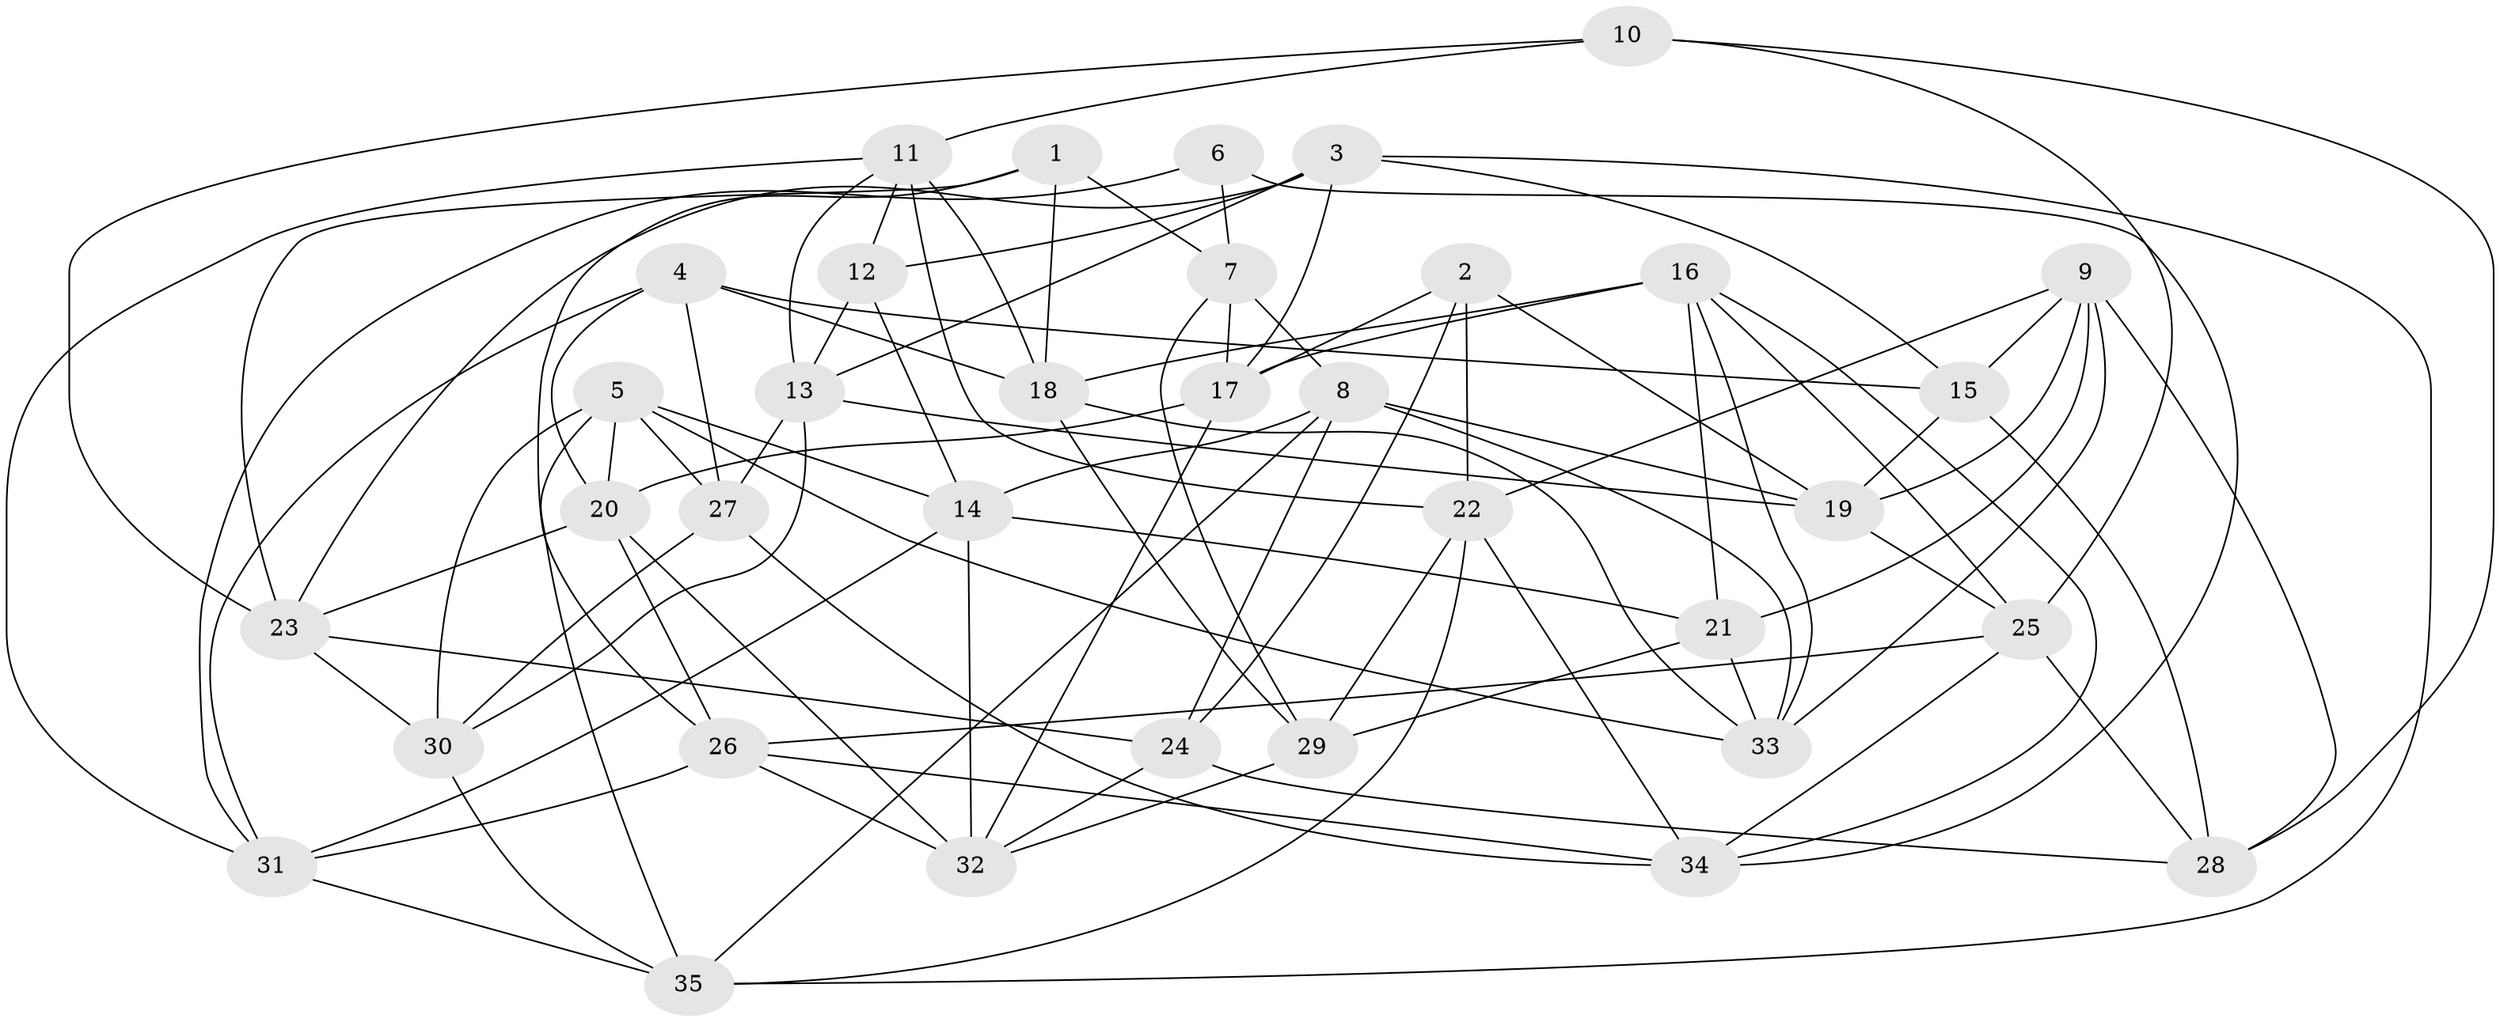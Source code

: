 // original degree distribution, {4: 1.0}
// Generated by graph-tools (version 1.1) at 2025/27/03/09/25 03:27:02]
// undirected, 35 vertices, 95 edges
graph export_dot {
graph [start="1"]
  node [color=gray90,style=filled];
  1;
  2;
  3;
  4;
  5;
  6;
  7;
  8;
  9;
  10;
  11;
  12;
  13;
  14;
  15;
  16;
  17;
  18;
  19;
  20;
  21;
  22;
  23;
  24;
  25;
  26;
  27;
  28;
  29;
  30;
  31;
  32;
  33;
  34;
  35;
  1 -- 7 [weight=1.0];
  1 -- 18 [weight=1.0];
  1 -- 23 [weight=1.0];
  1 -- 26 [weight=1.0];
  2 -- 17 [weight=1.0];
  2 -- 19 [weight=1.0];
  2 -- 22 [weight=1.0];
  2 -- 24 [weight=1.0];
  3 -- 12 [weight=1.0];
  3 -- 13 [weight=1.0];
  3 -- 15 [weight=1.0];
  3 -- 17 [weight=1.0];
  3 -- 23 [weight=1.0];
  3 -- 35 [weight=1.0];
  4 -- 15 [weight=2.0];
  4 -- 18 [weight=1.0];
  4 -- 20 [weight=1.0];
  4 -- 27 [weight=1.0];
  4 -- 31 [weight=1.0];
  5 -- 14 [weight=1.0];
  5 -- 20 [weight=1.0];
  5 -- 27 [weight=1.0];
  5 -- 30 [weight=1.0];
  5 -- 33 [weight=1.0];
  5 -- 35 [weight=1.0];
  6 -- 7 [weight=2.0];
  6 -- 31 [weight=1.0];
  6 -- 34 [weight=1.0];
  7 -- 8 [weight=1.0];
  7 -- 17 [weight=1.0];
  7 -- 29 [weight=1.0];
  8 -- 14 [weight=1.0];
  8 -- 19 [weight=1.0];
  8 -- 24 [weight=1.0];
  8 -- 33 [weight=1.0];
  8 -- 35 [weight=1.0];
  9 -- 15 [weight=1.0];
  9 -- 19 [weight=1.0];
  9 -- 21 [weight=1.0];
  9 -- 22 [weight=1.0];
  9 -- 28 [weight=1.0];
  9 -- 33 [weight=1.0];
  10 -- 11 [weight=1.0];
  10 -- 23 [weight=1.0];
  10 -- 25 [weight=1.0];
  10 -- 28 [weight=1.0];
  11 -- 12 [weight=1.0];
  11 -- 13 [weight=1.0];
  11 -- 18 [weight=1.0];
  11 -- 22 [weight=1.0];
  11 -- 31 [weight=1.0];
  12 -- 13 [weight=1.0];
  12 -- 14 [weight=1.0];
  13 -- 19 [weight=1.0];
  13 -- 27 [weight=1.0];
  13 -- 30 [weight=1.0];
  14 -- 21 [weight=1.0];
  14 -- 31 [weight=1.0];
  14 -- 32 [weight=1.0];
  15 -- 19 [weight=1.0];
  15 -- 28 [weight=1.0];
  16 -- 17 [weight=1.0];
  16 -- 18 [weight=1.0];
  16 -- 21 [weight=1.0];
  16 -- 25 [weight=1.0];
  16 -- 33 [weight=1.0];
  16 -- 34 [weight=1.0];
  17 -- 20 [weight=1.0];
  17 -- 32 [weight=1.0];
  18 -- 29 [weight=1.0];
  18 -- 33 [weight=1.0];
  19 -- 25 [weight=1.0];
  20 -- 23 [weight=1.0];
  20 -- 26 [weight=1.0];
  20 -- 32 [weight=1.0];
  21 -- 29 [weight=2.0];
  21 -- 33 [weight=1.0];
  22 -- 29 [weight=1.0];
  22 -- 34 [weight=1.0];
  22 -- 35 [weight=1.0];
  23 -- 24 [weight=1.0];
  23 -- 30 [weight=1.0];
  24 -- 28 [weight=2.0];
  24 -- 32 [weight=1.0];
  25 -- 26 [weight=1.0];
  25 -- 28 [weight=1.0];
  25 -- 34 [weight=1.0];
  26 -- 31 [weight=1.0];
  26 -- 32 [weight=1.0];
  26 -- 34 [weight=1.0];
  27 -- 30 [weight=2.0];
  27 -- 34 [weight=1.0];
  29 -- 32 [weight=1.0];
  30 -- 35 [weight=1.0];
  31 -- 35 [weight=1.0];
}
